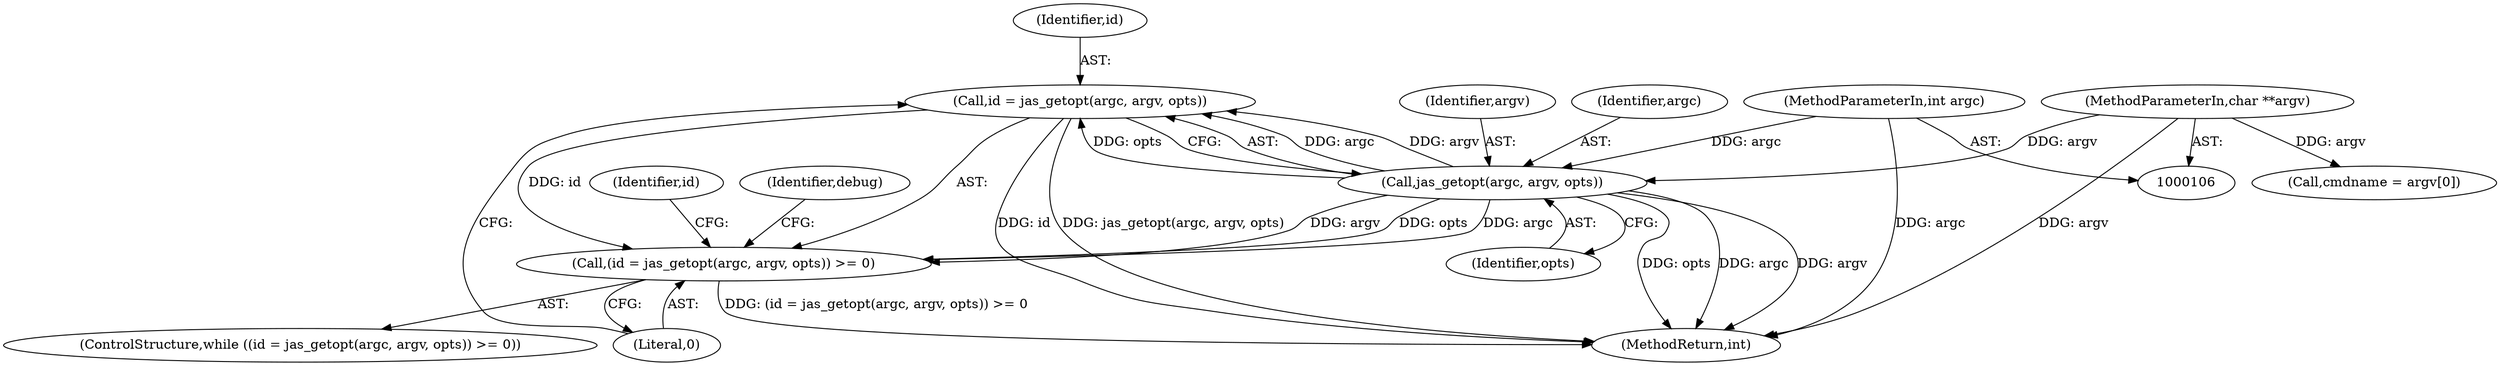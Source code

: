digraph "0_jasper_8f62b4761711d036fd8964df256b938c809b7fca@API" {
"1000142" [label="(Call,id = jas_getopt(argc, argv, opts))"];
"1000144" [label="(Call,jas_getopt(argc, argv, opts))"];
"1000107" [label="(MethodParameterIn,int argc)"];
"1000108" [label="(MethodParameterIn,char **argv)"];
"1000141" [label="(Call,(id = jas_getopt(argc, argv, opts)) >= 0)"];
"1000286" [label="(MethodReturn,int)"];
"1000108" [label="(MethodParameterIn,char **argv)"];
"1000141" [label="(Call,(id = jas_getopt(argc, argv, opts)) >= 0)"];
"1000145" [label="(Identifier,argc)"];
"1000147" [label="(Identifier,opts)"];
"1000126" [label="(Call,cmdname = argv[0])"];
"1000146" [label="(Identifier,argv)"];
"1000143" [label="(Identifier,id)"];
"1000140" [label="(ControlStructure,while ((id = jas_getopt(argc, argv, opts)) >= 0))"];
"1000151" [label="(Identifier,id)"];
"1000181" [label="(Identifier,debug)"];
"1000144" [label="(Call,jas_getopt(argc, argv, opts))"];
"1000142" [label="(Call,id = jas_getopt(argc, argv, opts))"];
"1000148" [label="(Literal,0)"];
"1000107" [label="(MethodParameterIn,int argc)"];
"1000142" -> "1000141"  [label="AST: "];
"1000142" -> "1000144"  [label="CFG: "];
"1000143" -> "1000142"  [label="AST: "];
"1000144" -> "1000142"  [label="AST: "];
"1000148" -> "1000142"  [label="CFG: "];
"1000142" -> "1000286"  [label="DDG: jas_getopt(argc, argv, opts)"];
"1000142" -> "1000286"  [label="DDG: id"];
"1000142" -> "1000141"  [label="DDG: id"];
"1000144" -> "1000142"  [label="DDG: argc"];
"1000144" -> "1000142"  [label="DDG: argv"];
"1000144" -> "1000142"  [label="DDG: opts"];
"1000144" -> "1000147"  [label="CFG: "];
"1000145" -> "1000144"  [label="AST: "];
"1000146" -> "1000144"  [label="AST: "];
"1000147" -> "1000144"  [label="AST: "];
"1000144" -> "1000286"  [label="DDG: argc"];
"1000144" -> "1000286"  [label="DDG: argv"];
"1000144" -> "1000286"  [label="DDG: opts"];
"1000144" -> "1000141"  [label="DDG: argc"];
"1000144" -> "1000141"  [label="DDG: argv"];
"1000144" -> "1000141"  [label="DDG: opts"];
"1000107" -> "1000144"  [label="DDG: argc"];
"1000108" -> "1000144"  [label="DDG: argv"];
"1000107" -> "1000106"  [label="AST: "];
"1000107" -> "1000286"  [label="DDG: argc"];
"1000108" -> "1000106"  [label="AST: "];
"1000108" -> "1000286"  [label="DDG: argv"];
"1000108" -> "1000126"  [label="DDG: argv"];
"1000141" -> "1000140"  [label="AST: "];
"1000141" -> "1000148"  [label="CFG: "];
"1000148" -> "1000141"  [label="AST: "];
"1000151" -> "1000141"  [label="CFG: "];
"1000181" -> "1000141"  [label="CFG: "];
"1000141" -> "1000286"  [label="DDG: (id = jas_getopt(argc, argv, opts)) >= 0"];
}
